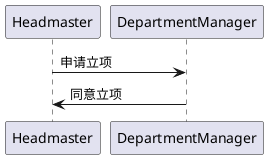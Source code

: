 @startuml setUpProject

Headmaster -> DepartmentManager : 申请立项
DepartmentManager -> Headmaster : 同意立项

@enduml